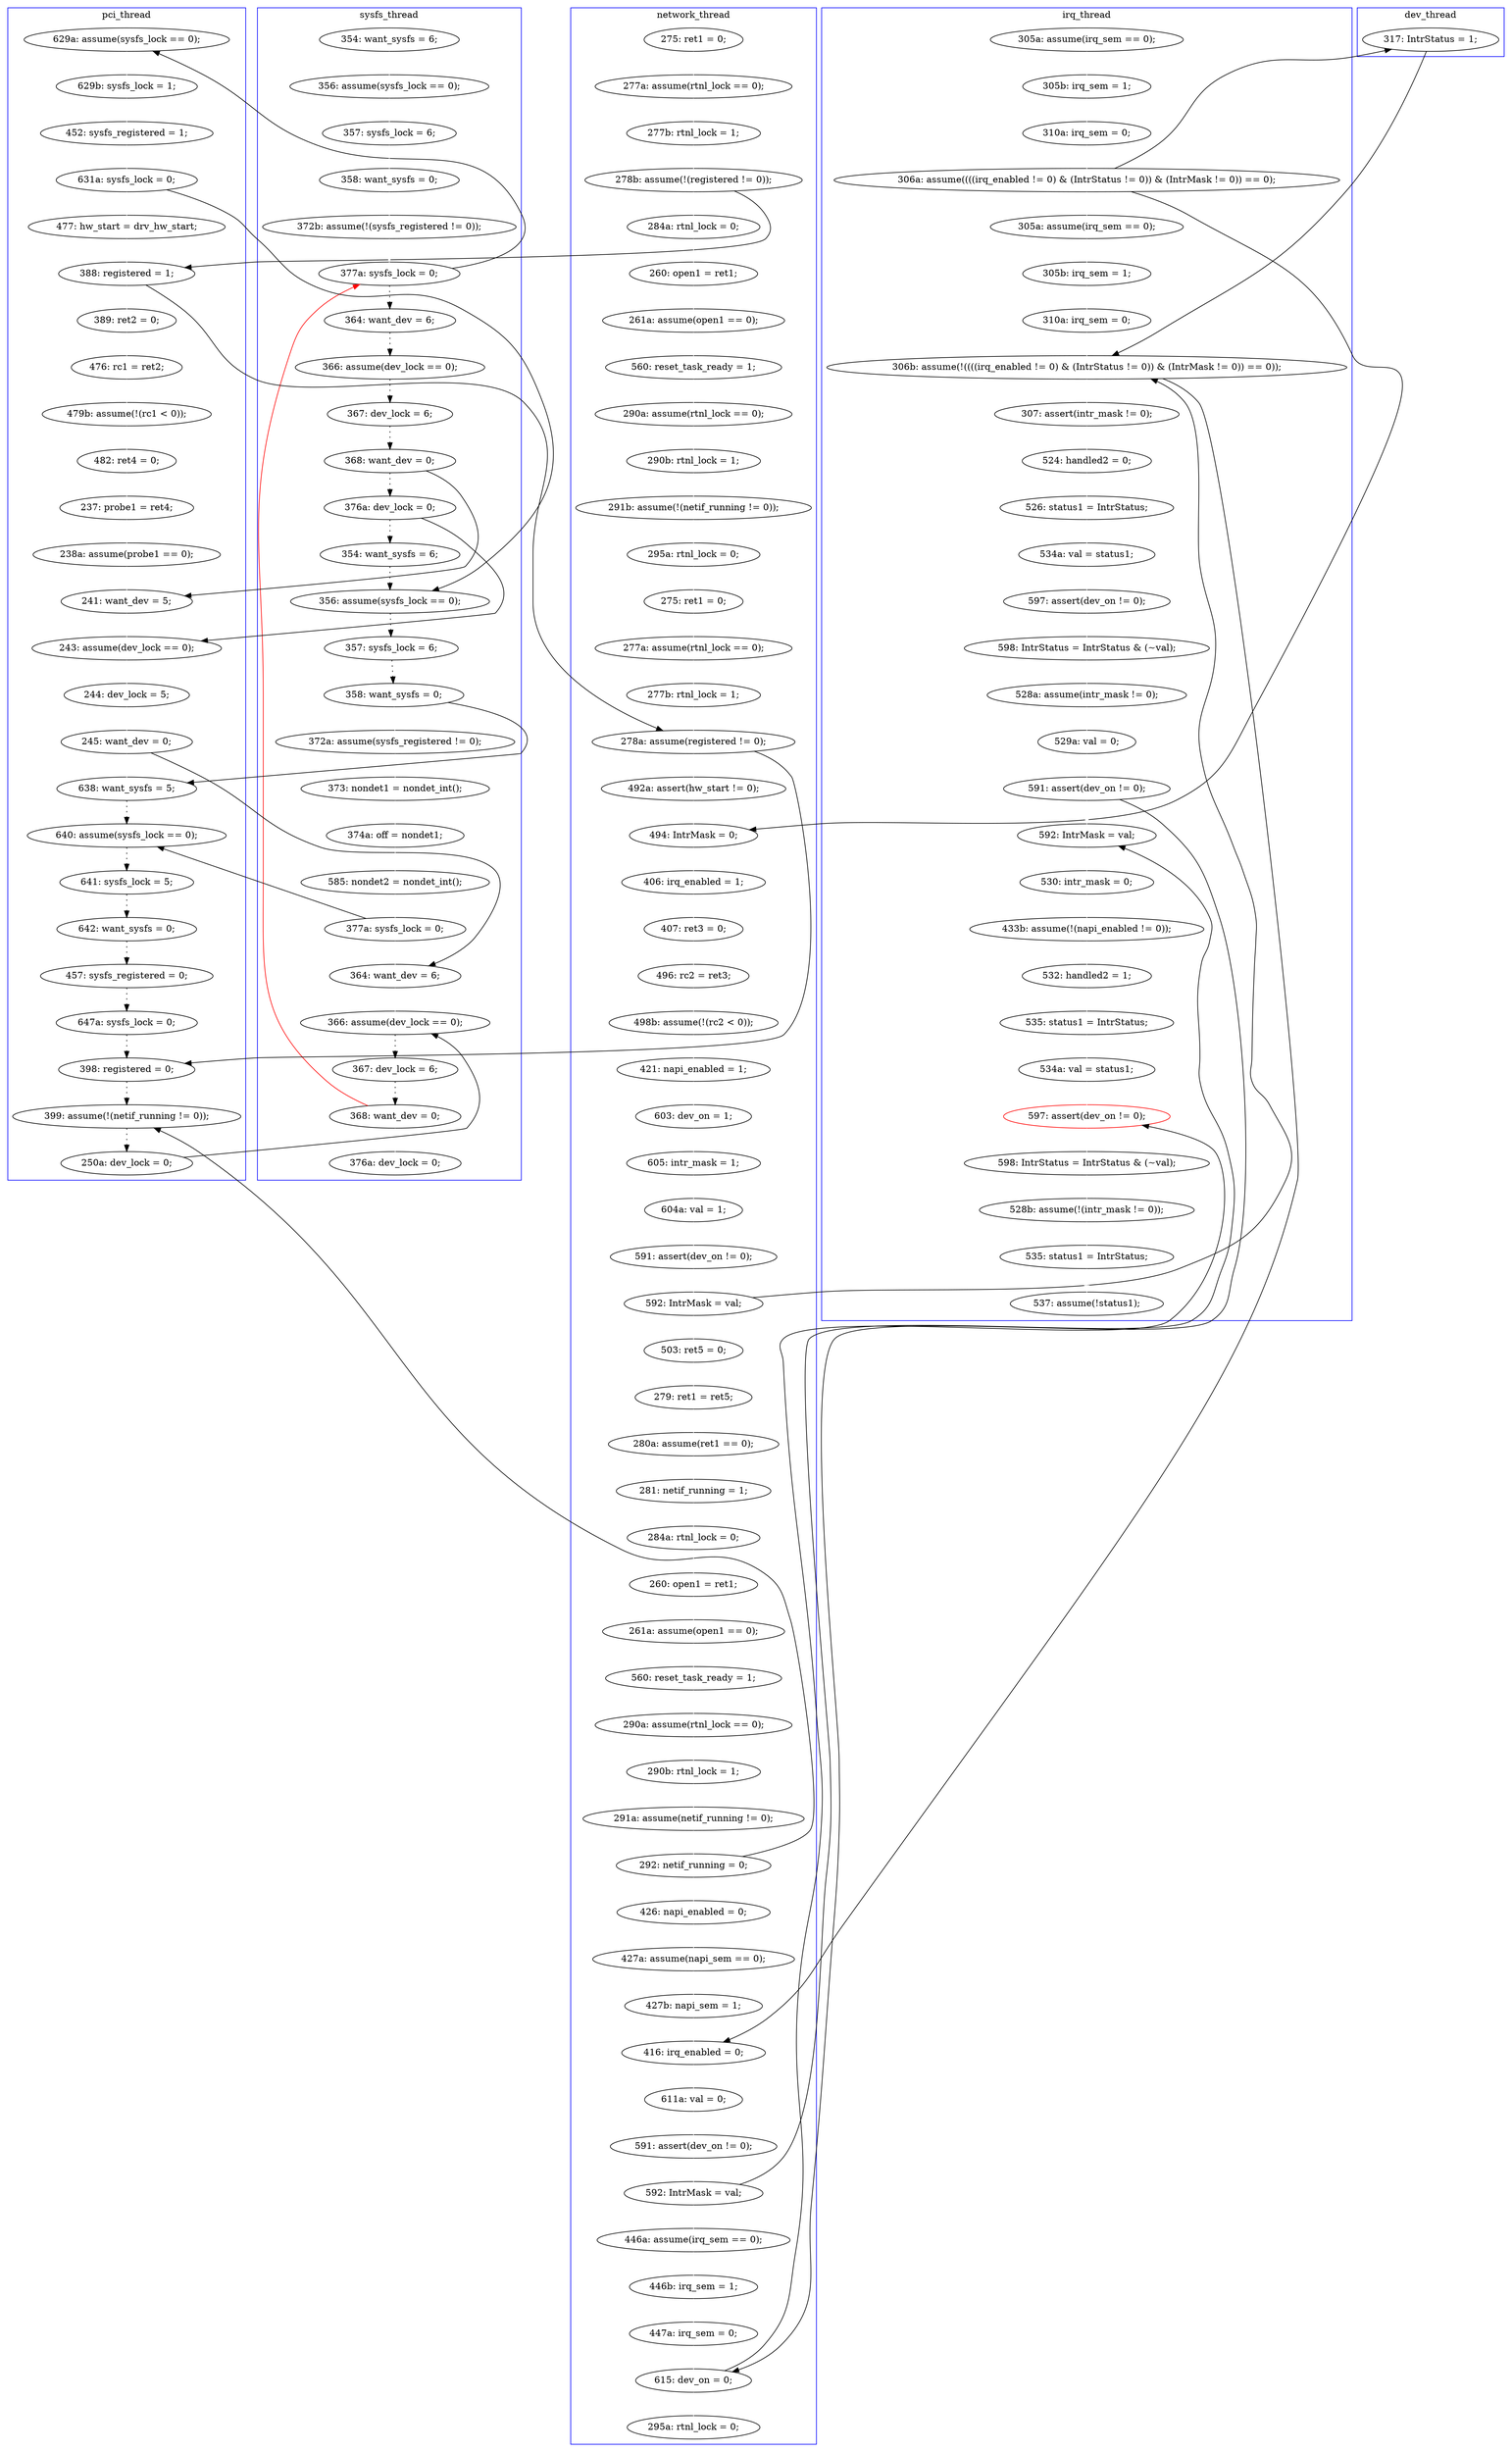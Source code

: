 digraph Counterexample {
	297 -> 57 [color = red, style = solid, constraint = false]
	282 -> 292 [color = black, style = dotted]
	104 -> 114 [color = white, style = solid]
	295 -> 296 [color = black, style = dotted]
	155 -> 157 [color = white, style = solid]
	108 -> 126 [color = black, style = solid, constraint = false]
	154 -> 155 [color = white, style = solid]
	115 -> 117 [color = white, style = solid]
	208 -> 238 [color = black, style = dotted]
	173 -> 217 [color = black, style = solid, constraint = false]
	218 -> 231 [color = white, style = solid]
	60 -> 61 [color = black, style = dotted]
	30 -> 31 [color = white, style = solid]
	267 -> 273 [color = white, style = solid]
	108 -> 149 [color = black, style = solid, constraint = false]
	163 -> 167 [color = white, style = solid]
	197 -> 198 [color = white, style = solid]
	103 -> 242 [color = black, style = solid, constraint = false]
	253 -> 257 [color = white, style = solid]
	222 -> 223 [color = white, style = solid]
	80 -> 81 [color = white, style = solid]
	126 -> 217 [color = black, style = solid, constraint = false]
	57 -> 63 [color = black, style = solid, constraint = false]
	177 -> 180 [color = white, style = solid]
	160 -> 163 [color = white, style = solid]
	148 -> 149 [color = white, style = solid]
	99 -> 101 [color = white, style = solid]
	69 -> 121 [color = black, style = solid, constraint = false]
	232 -> 248 [color = white, style = solid]
	231 -> 232 [color = white, style = solid]
	168 -> 206 [color = black, style = dotted]
	98 -> 99 [color = white, style = solid]
	211 -> 215 [color = white, style = solid]
	73 -> 78 [color = white, style = solid]
	292 -> 295 [color = black, style = solid, constraint = false]
	217 -> 218 [color = white, style = solid]
	187 -> 193 [color = white, style = solid]
	209 -> 212 [color = white, style = solid]
	67 -> 69 [color = white, style = solid]
	261 -> 264 [color = white, style = solid]
	181 -> 183 [color = white, style = solid]
	206 -> 207 [color = black, style = dotted]
	143 -> 148 [color = white, style = solid]
	191 -> 192 [color = white, style = solid]
	169 -> 170 [color = white, style = solid]
	70 -> 89 [color = black, style = dotted]
	242 -> 295 [color = white, style = solid]
	212 -> 221 [color = white, style = solid]
	215 -> 217 [color = white, style = solid]
	167 -> 169 [color = white, style = solid]
	259 -> 261 [color = white, style = solid]
	94 -> 95 [color = white, style = solid]
	34 -> 82 [color = white, style = solid]
	217 -> 235 [color = black, style = solid, constraint = false]
	248 -> 250 [color = white, style = solid]
	69 -> 73 [color = white, style = solid]
	58 -> 59 [color = black, style = dotted]
	55 -> 57 [color = white, style = solid]
	101 -> 102 [color = white, style = solid]
	51 -> 52 [color = white, style = solid]
	207 -> 208 [color = black, style = dotted]
	273 -> 275 [color = white, style = solid]
	140 -> 141 [color = white, style = solid]
	170 -> 172 [color = white, style = solid]
	122 -> 123 [color = black, style = dotted]
	64 -> 67 [color = white, style = solid]
	86 -> 104 [color = white, style = solid]
	257 -> 265 [color = black, style = solid, constraint = false]
	260 -> 282 [color = black, style = dotted]
	223 -> 235 [color = white, style = solid]
	265 -> 267 [color = white, style = solid]
	61 -> 99 [color = black, style = solid, constraint = false]
	139 -> 140 [color = white, style = solid]
	47 -> 50 [color = white, style = solid]
	277 -> 286 [color = white, style = solid]
	198 -> 209 [color = white, style = solid]
	95 -> 98 [color = white, style = solid]
	123 -> 191 [color = white, style = solid]
	235 -> 244 [color = white, style = solid]
	32 -> 34 [color = white, style = solid]
	251 -> 259 [color = white, style = solid]
	180 -> 181 [color = white, style = solid]
	284 -> 302 [color = black, style = solid, constraint = false]
	59 -> 60 [color = black, style = dotted]
	78 -> 79 [color = white, style = solid]
	89 -> 121 [color = black, style = dotted]
	302 -> 303 [color = white, style = solid]
	121 -> 122 [color = black, style = dotted]
	108 -> 210 [color = white, style = solid]
	172 -> 173 [color = white, style = solid]
	63 -> 64 [color = white, style = solid]
	50 -> 51 [color = white, style = solid]
	280 -> 281 [color = white, style = solid]
	297 -> 298 [color = white, style = solid]
	114 -> 115 [color = white, style = solid]
	303 -> 306 [color = white, style = solid]
	284 -> 291 [color = white, style = solid]
	275 -> 277 [color = white, style = solid]
	90 -> 93 [color = white, style = solid]
	306 -> 312 [color = white, style = solid]
	264 -> 265 [color = white, style = solid]
	57 -> 58 [color = black, style = dotted]
	203 -> 205 [color = white, style = solid]
	250 -> 251 [color = white, style = solid]
	240 -> 260 [color = black, style = dotted]
	143 -> 260 [color = black, style = solid, constraint = false]
	93 -> 94 [color = white, style = solid]
	129 -> 139 [color = white, style = solid]
	244 -> 253 [color = white, style = solid]
	312 -> 313 [color = white, style = solid]
	61 -> 70 [color = black, style = dotted]
	106 -> 108 [color = white, style = solid]
	117 -> 129 [color = white, style = solid]
	141 -> 143 [color = white, style = solid]
	279 -> 280 [color = white, style = solid]
	78 -> 143 [color = black, style = solid, constraint = false]
	286 -> 302 [color = white, style = solid]
	34 -> 78 [color = black, style = solid, constraint = false]
	123 -> 168 [color = black, style = solid, constraint = false]
	83 -> 86 [color = white, style = solid]
	212 -> 282 [color = black, style = solid, constraint = false]
	81 -> 106 [color = white, style = solid]
	238 -> 240 [color = black, style = dotted]
	31 -> 32 [color = white, style = solid]
	52 -> 55 [color = white, style = solid]
	103 -> 168 [color = white, style = solid]
	176 -> 177 [color = white, style = solid]
	184 -> 187 [color = white, style = solid]
	173 -> 176 [color = white, style = solid]
	157 -> 160 [color = white, style = solid]
	70 -> 101 [color = black, style = solid, constraint = false]
	193 -> 197 [color = white, style = solid]
	205 -> 206 [color = black, style = solid, constraint = false]
	281 -> 284 [color = white, style = solid]
	205 -> 242 [color = white, style = solid]
	82 -> 83 [color = white, style = solid]
	257 -> 279 [color = white, style = solid]
	264 -> 284 [color = black, style = solid, constraint = false]
	296 -> 297 [color = black, style = dotted]
	102 -> 103 [color = white, style = solid]
	149 -> 154 [color = white, style = solid]
	221 -> 222 [color = white, style = solid]
	183 -> 184 [color = white, style = solid]
	200 -> 203 [color = white, style = solid]
	79 -> 90 [color = white, style = solid]
	210 -> 211 [color = white, style = solid]
	192 -> 200 [color = white, style = solid]
	subgraph cluster7 {
		label = dev_thread
		color = blue
		126  [label = "317: IntrStatus = 1;"]
	}
	subgraph cluster1 {
		label = pci_thread
		color = blue
		73  [label = "477: hw_start = drv_hw_start;"]
		69  [label = "631a: sysfs_lock = 0;"]
		260  [label = "398: registered = 0;"]
		99  [label = "241: want_dev = 5;"]
		67  [label = "452: sysfs_registered = 1;"]
		208  [label = "642: want_sysfs = 0;"]
		282  [label = "399: assume(!(netif_running != 0));"]
		103  [label = "245: want_dev = 0;"]
		90  [label = "476: rc1 = ret2;"]
		240  [label = "647a: sysfs_lock = 0;"]
		94  [label = "482: ret4 = 0;"]
		102  [label = "244: dev_lock = 5;"]
		79  [label = "389: ret2 = 0;"]
		93  [label = "479b: assume(!(rc1 < 0));"]
		64  [label = "629b: sysfs_lock = 1;"]
		63  [label = "629a: assume(sysfs_lock == 0);"]
		95  [label = "237: probe1 = ret4;"]
		238  [label = "457: sysfs_registered = 0;"]
		207  [label = "641: sysfs_lock = 5;"]
		98  [label = "238a: assume(probe1 == 0);"]
		206  [label = "640: assume(sysfs_lock == 0);"]
		78  [label = "388: registered = 1;"]
		101  [label = "243: assume(dev_lock == 0);"]
		168  [label = "638: want_sysfs = 5;"]
		292  [label = "250a: dev_lock = 0;"]
	}
	subgraph cluster2 {
		label = network_thread
		color = blue
		279  [label = "446a: assume(irq_sem == 0);"]
		223  [label = "427b: napi_sem = 1;"]
		177  [label = "279: ret1 = ret5;"]
		183  [label = "284a: rtnl_lock = 0;"]
		31  [label = "277a: assume(rtnl_lock == 0);"]
		244  [label = "611a: val = 0;"]
		169  [label = "605: intr_mask = 1;"]
		235  [label = "416: irq_enabled = 0;"]
		184  [label = "260: open1 = ret1;"]
		176  [label = "503: ret5 = 0;"]
		160  [label = "498b: assume(!(rc2 < 0));"]
		115  [label = "290b: rtnl_lock = 1;"]
		257  [label = "592: IntrMask = val;"]
		173  [label = "592: IntrMask = val;"]
		280  [label = "446b: irq_sem = 1;"]
		141  [label = "277b: rtnl_lock = 1;"]
		148  [label = "492a: assert(hw_start != 0);"]
		197  [label = "290a: assume(rtnl_lock == 0);"]
		172  [label = "591: assert(dev_on != 0);"]
		222  [label = "427a: assume(napi_sem == 0);"]
		181  [label = "281: netif_running = 1;"]
		180  [label = "280a: assume(ret1 == 0);"]
		198  [label = "290b: rtnl_lock = 1;"]
		117  [label = "291b: assume(!(netif_running != 0));"]
		170  [label = "604a: val = 1;"]
		129  [label = "295a: rtnl_lock = 0;"]
		193  [label = "560: reset_task_ready = 1;"]
		143  [label = "278a: assume(registered != 0);"]
		209  [label = "291a: assume(netif_running != 0);"]
		291  [label = "295a: rtnl_lock = 0;"]
		86  [label = "261a: assume(open1 == 0);"]
		140  [label = "277a: assume(rtnl_lock == 0);"]
		149  [label = "494: IntrMask = 0;"]
		82  [label = "284a: rtnl_lock = 0;"]
		284  [label = "615: dev_on = 0;"]
		157  [label = "496: rc2 = ret3;"]
		167  [label = "603: dev_on = 1;"]
		32  [label = "277b: rtnl_lock = 1;"]
		187  [label = "261a: assume(open1 == 0);"]
		104  [label = "560: reset_task_ready = 1;"]
		154  [label = "406: irq_enabled = 1;"]
		221  [label = "426: napi_enabled = 0;"]
		139  [label = "275: ret1 = 0;"]
		212  [label = "292: netif_running = 0;"]
		114  [label = "290a: assume(rtnl_lock == 0);"]
		83  [label = "260: open1 = ret1;"]
		155  [label = "407: ret3 = 0;"]
		34  [label = "278b: assume(!(registered != 0));"]
		281  [label = "447a: irq_sem = 0;"]
		163  [label = "421: napi_enabled = 1;"]
		30  [label = "275: ret1 = 0;"]
		253  [label = "591: assert(dev_on != 0);"]
	}
	subgraph cluster3 {
		label = irq_thread
		color = blue
		312  [label = "535: status1 = IntrStatus;"]
		217  [label = "306b: assume(!((((irq_enabled != 0) & (IntrStatus != 0)) & (IntrMask != 0)) == 0));"]
		106  [label = "310a: irq_sem = 0;"]
		306  [label = "528b: assume(!(intr_mask != 0));"]
		275  [label = "532: handled2 = 1;"]
		248  [label = "534a: val = status1;"]
		264  [label = "591: assert(dev_on != 0);"]
		232  [label = "526: status1 = IntrStatus;"]
		251  [label = "598: IntrStatus = IntrStatus & (~val);"]
		211  [label = "305b: irq_sem = 1;"]
		313  [label = "537: assume(!status1);"]
		218  [label = "307: assert(intr_mask != 0);"]
		261  [label = "529a: val = 0;"]
		277  [label = "535: status1 = IntrStatus;"]
		259  [label = "528a: assume(intr_mask != 0);"]
		80  [label = "305a: assume(irq_sem == 0);"]
		231  [label = "524: handled2 = 0;"]
		267  [label = "530: intr_mask = 0;"]
		303  [label = "598: IntrStatus = IntrStatus & (~val);"]
		81  [label = "305b: irq_sem = 1;"]
		273  [label = "433b: assume(!(napi_enabled != 0));"]
		265  [label = "592: IntrMask = val;"]
		286  [label = "534a: val = status1;"]
		108  [label = "306a: assume((((irq_enabled != 0) & (IntrStatus != 0)) & (IntrMask != 0)) == 0);"]
		250  [label = "597: assert(dev_on != 0);"]
		215  [label = "310a: irq_sem = 0;"]
		302  [label = "597: assert(dev_on != 0);", color = red]
		210  [label = "305a: assume(irq_sem == 0);"]
	}
	subgraph cluster6 {
		label = sysfs_thread
		color = blue
		295  [label = "366: assume(dev_lock == 0);"]
		50  [label = "356: assume(sysfs_lock == 0);"]
		58  [label = "364: want_dev = 6;"]
		47  [label = "354: want_sysfs = 6;"]
		298  [label = "376a: dev_lock = 0;"]
		57  [label = "377a: sysfs_lock = 0;"]
		191  [label = "372a: assume(sysfs_registered != 0);"]
		89  [label = "354: want_sysfs = 6;"]
		203  [label = "585: nondet2 = nondet_int();"]
		242  [label = "364: want_dev = 6;"]
		297  [label = "368: want_dev = 0;"]
		60  [label = "367: dev_lock = 6;"]
		121  [label = "356: assume(sysfs_lock == 0);"]
		122  [label = "357: sysfs_lock = 6;"]
		59  [label = "366: assume(dev_lock == 0);"]
		296  [label = "367: dev_lock = 6;"]
		200  [label = "374a: off = nondet1;"]
		52  [label = "358: want_sysfs = 0;"]
		70  [label = "376a: dev_lock = 0;"]
		61  [label = "368: want_dev = 0;"]
		205  [label = "377a: sysfs_lock = 0;"]
		192  [label = "373: nondet1 = nondet_int();"]
		55  [label = "372b: assume(!(sysfs_registered != 0));"]
		123  [label = "358: want_sysfs = 0;"]
		51  [label = "357: sysfs_lock = 6;"]
	}
}